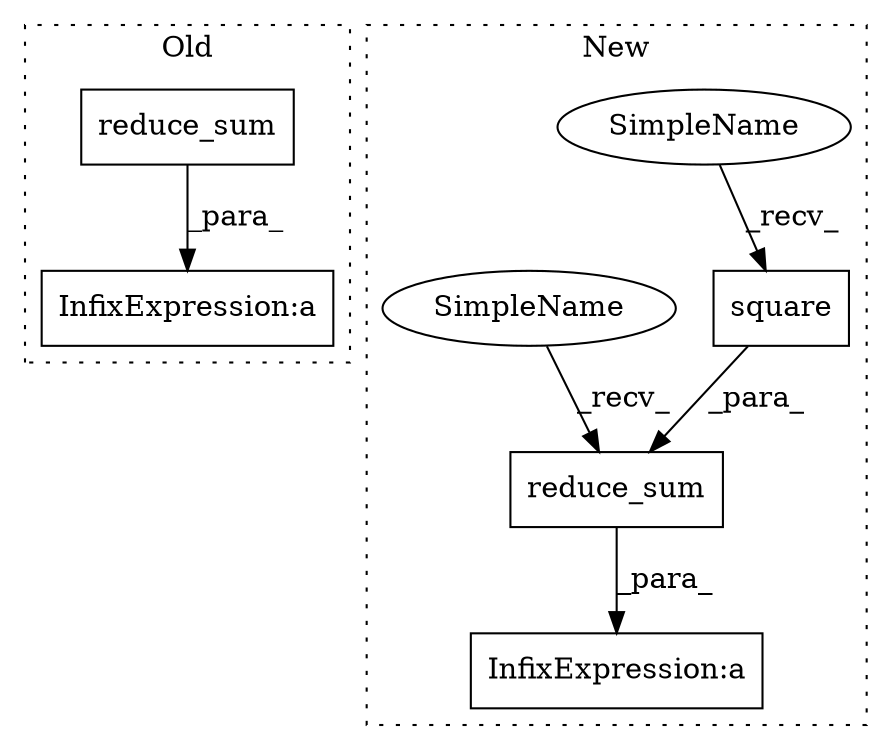 digraph G {
subgraph cluster0 {
1 [label="reduce_sum" a="32" s="4655,4762" l="11,1" shape="box"];
4 [label="InfixExpression:a" a="27" s="4763" l="3" shape="box"];
label = "Old";
style="dotted";
}
subgraph cluster1 {
2 [label="square" a="32" s="4719,4740" l="7,1" shape="box"];
3 [label="reduce_sum" a="32" s="4884,4940" l="11,1" shape="box"];
5 [label="InfixExpression:a" a="27" s="5035" l="3" shape="box"];
6 [label="SimpleName" a="42" s="4708" l="10" shape="ellipse"];
7 [label="SimpleName" a="42" s="4873" l="10" shape="ellipse"];
label = "New";
style="dotted";
}
1 -> 4 [label="_para_"];
2 -> 3 [label="_para_"];
3 -> 5 [label="_para_"];
6 -> 2 [label="_recv_"];
7 -> 3 [label="_recv_"];
}